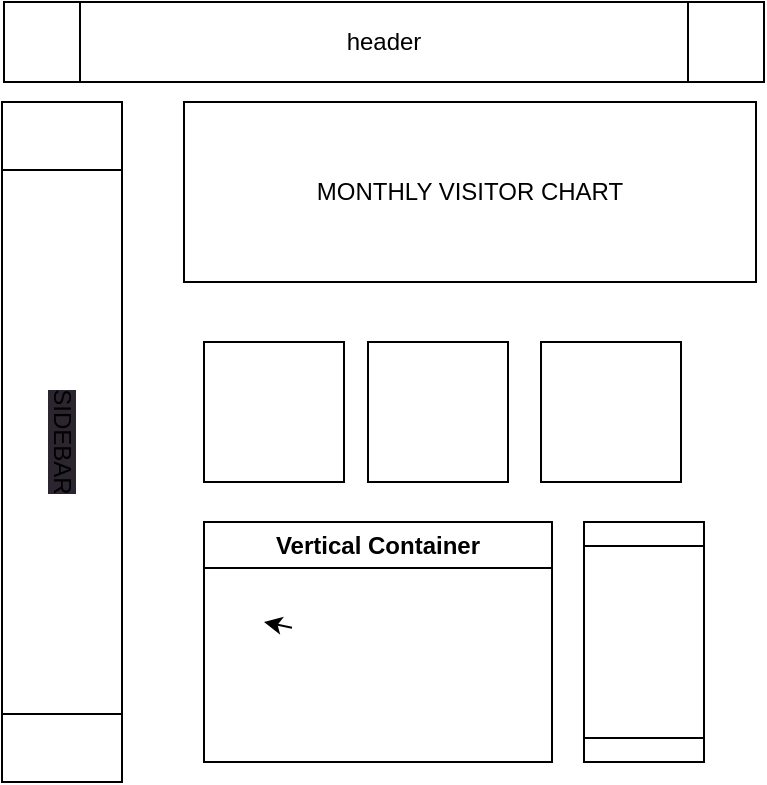 <mxfile>
    <diagram id="0qW_jYuQd5xYp5_FOh5v" name="Page-1">
        <mxGraphModel dx="790" dy="574" grid="1" gridSize="10" guides="1" tooltips="1" connect="1" arrows="1" fold="1" page="1" pageScale="1" pageWidth="827" pageHeight="1169" math="0" shadow="0">
            <root>
                <mxCell id="0"/>
                <mxCell id="1" parent="0"/>
                <mxCell id="6" value="MONTHLY VISITOR CHART" style="rounded=0;whiteSpace=wrap;html=1;" vertex="1" parent="1">
                    <mxGeometry x="200" y="120" width="286" height="90" as="geometry"/>
                </mxCell>
                <mxCell id="8" value="&lt;span style=&quot;background-color: rgb(42, 37, 47);&quot;&gt;SIDEBAR&lt;/span&gt;" style="shape=process;whiteSpace=wrap;html=1;backgroundOutline=1;rotation=90;" vertex="1" parent="1">
                    <mxGeometry x="-31" y="260" width="340" height="60" as="geometry"/>
                </mxCell>
                <mxCell id="11" value="" style="whiteSpace=wrap;html=1;aspect=fixed;imageAspect=0;resizeWidth=1;resizeHeight=1;" vertex="1" parent="1">
                    <mxGeometry x="378.5" y="240" width="70" height="70" as="geometry"/>
                </mxCell>
                <mxCell id="16" style="edgeStyle=none;html=1;exitX=0;exitY=0.5;exitDx=0;exitDy=0;" edge="1" parent="1" source="12">
                    <mxGeometry relative="1" as="geometry">
                        <mxPoint x="210" y="390" as="targetPoint"/>
                    </mxGeometry>
                </mxCell>
                <mxCell id="12" value="Vertical Container" style="swimlane;whiteSpace=wrap;html=1;" vertex="1" parent="1">
                    <mxGeometry x="210" y="330" width="174" height="120" as="geometry"/>
                </mxCell>
                <mxCell id="13" style="edgeStyle=none;html=1;" edge="1" parent="1">
                    <mxGeometry relative="1" as="geometry">
                        <mxPoint x="240" y="380" as="targetPoint"/>
                        <mxPoint x="254" y="382.857" as="sourcePoint"/>
                    </mxGeometry>
                </mxCell>
                <mxCell id="14" value="" style="whiteSpace=wrap;html=1;aspect=fixed;imageAspect=0;resizeWidth=1;resizeHeight=1;" vertex="1" parent="1">
                    <mxGeometry x="292" y="240" width="70" height="70" as="geometry"/>
                </mxCell>
                <mxCell id="15" value="" style="whiteSpace=wrap;html=1;aspect=fixed;imageAspect=0;resizeWidth=1;resizeHeight=1;" vertex="1" parent="1">
                    <mxGeometry x="210" y="240" width="70" height="70" as="geometry"/>
                </mxCell>
                <mxCell id="17" value="" style="shape=process;whiteSpace=wrap;html=1;backgroundOutline=1;rotation=90;" vertex="1" parent="1">
                    <mxGeometry x="370" y="360" width="120" height="60" as="geometry"/>
                </mxCell>
                <mxCell id="19" value="header" style="shape=process;whiteSpace=wrap;html=1;backgroundOutline=1;" vertex="1" parent="1">
                    <mxGeometry x="110" y="70" width="380" height="40" as="geometry"/>
                </mxCell>
            </root>
        </mxGraphModel>
    </diagram>
</mxfile>